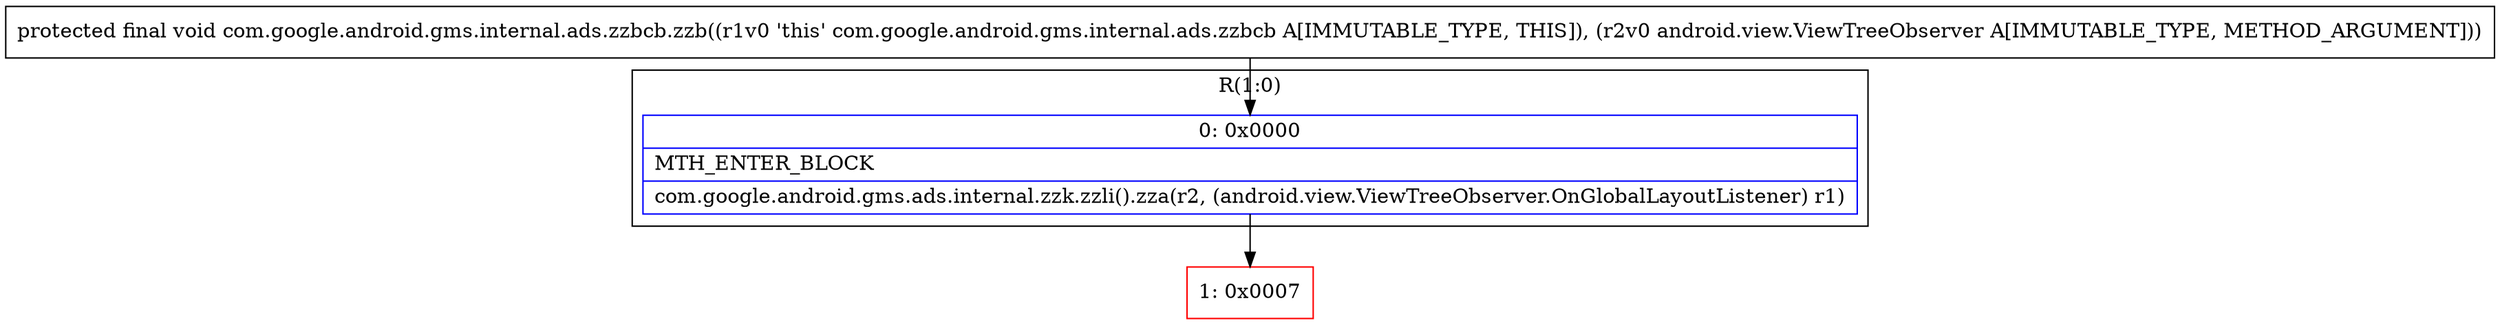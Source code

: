 digraph "CFG forcom.google.android.gms.internal.ads.zzbcb.zzb(Landroid\/view\/ViewTreeObserver;)V" {
subgraph cluster_Region_1139566697 {
label = "R(1:0)";
node [shape=record,color=blue];
Node_0 [shape=record,label="{0\:\ 0x0000|MTH_ENTER_BLOCK\l|com.google.android.gms.ads.internal.zzk.zzli().zza(r2, (android.view.ViewTreeObserver.OnGlobalLayoutListener) r1)\l}"];
}
Node_1 [shape=record,color=red,label="{1\:\ 0x0007}"];
MethodNode[shape=record,label="{protected final void com.google.android.gms.internal.ads.zzbcb.zzb((r1v0 'this' com.google.android.gms.internal.ads.zzbcb A[IMMUTABLE_TYPE, THIS]), (r2v0 android.view.ViewTreeObserver A[IMMUTABLE_TYPE, METHOD_ARGUMENT])) }"];
MethodNode -> Node_0;
Node_0 -> Node_1;
}

